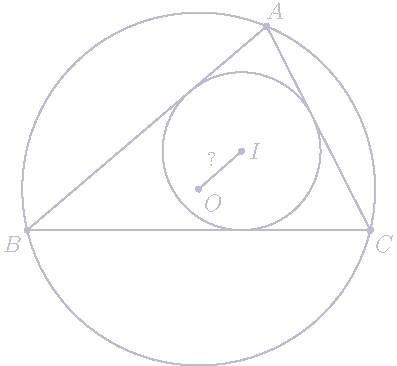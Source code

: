 import geometry;
size(7cm);


pen penColor = rgb("bcbdd0");

triangle t = triangleabc(4, 5.5, 6);

point A = t.C;
point B = t.A;
point C = t.B;


circle ic = incircle(t);
circle w = circle(t);

point I = ic.C;
point O = w.C;

//draw


draw(t, penColor);
draw(ic, penColor);
draw(w, penColor);

dot("$A$", A, N+E*0.5, fontsize(12) + penColor);
dot("$B$", B, SW, fontsize(12) + penColor);
dot("$C$", C, SE, fontsize(12) + penColor);


dot(Label("$I$"), I, fontsize(12) + penColor);
dot(Label("$O$"), O, SE, fontsize(12) + penColor);

draw(Label("?", Relative(0.5)), segment(I, O), fontsize(10)+penColor);
